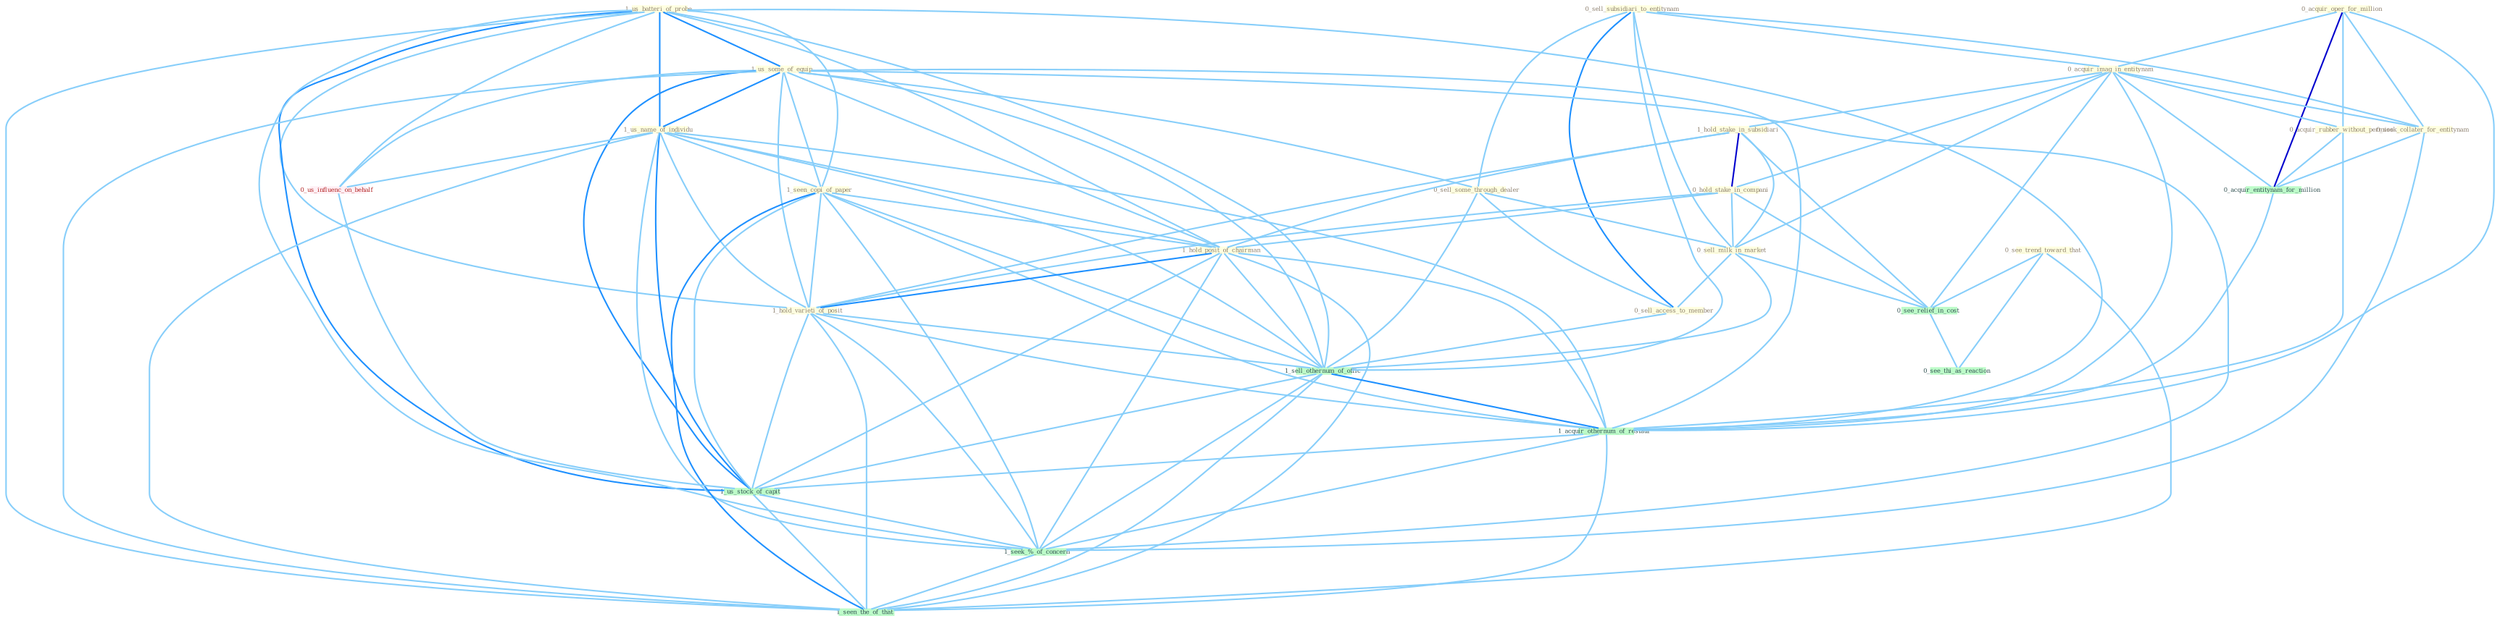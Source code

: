 Graph G{ 
    node
    [shape=polygon,style=filled,width=.5,height=.06,color="#BDFCC9",fixedsize=true,fontsize=4,
    fontcolor="#2f4f4f"];
    {node
    [color="#ffffe0", fontcolor="#8b7d6b"] "0_sell_subsidiari_to_entitynam " "1_us_batteri_of_probe " "1_us_some_of_equip " "0_acquir_oper_for_million " "0_acquir_imag_in_entitynam " "1_us_name_of_individu " "0_seek_collater_for_entitynam " "0_acquir_rubber_without_permiss " "0_see_trend_toward_that " "1_seen_copi_of_paper " "0_sell_some_through_dealer " "1_hold_stake_in_subsidiari " "0_hold_stake_in_compani " "0_sell_milk_in_market " "0_sell_access_to_member " "1_hold_posit_of_chairman " "1_hold_varieti_of_posit "}
{node [color="#fff0f5", fontcolor="#b22222"] "0_us_influenc_on_behalf "}
edge [color="#B0E2FF"];

	"0_sell_subsidiari_to_entitynam " -- "0_acquir_imag_in_entitynam " [w="1", color="#87cefa" ];
	"0_sell_subsidiari_to_entitynam " -- "0_seek_collater_for_entitynam " [w="1", color="#87cefa" ];
	"0_sell_subsidiari_to_entitynam " -- "0_sell_some_through_dealer " [w="1", color="#87cefa" ];
	"0_sell_subsidiari_to_entitynam " -- "0_sell_milk_in_market " [w="1", color="#87cefa" ];
	"0_sell_subsidiari_to_entitynam " -- "0_sell_access_to_member " [w="2", color="#1e90ff" , len=0.8];
	"0_sell_subsidiari_to_entitynam " -- "1_sell_othernum_of_offic " [w="1", color="#87cefa" ];
	"1_us_batteri_of_probe " -- "1_us_some_of_equip " [w="2", color="#1e90ff" , len=0.8];
	"1_us_batteri_of_probe " -- "1_us_name_of_individu " [w="2", color="#1e90ff" , len=0.8];
	"1_us_batteri_of_probe " -- "1_seen_copi_of_paper " [w="1", color="#87cefa" ];
	"1_us_batteri_of_probe " -- "1_hold_posit_of_chairman " [w="1", color="#87cefa" ];
	"1_us_batteri_of_probe " -- "1_hold_varieti_of_posit " [w="1", color="#87cefa" ];
	"1_us_batteri_of_probe " -- "1_sell_othernum_of_offic " [w="1", color="#87cefa" ];
	"1_us_batteri_of_probe " -- "0_us_influenc_on_behalf " [w="1", color="#87cefa" ];
	"1_us_batteri_of_probe " -- "1_acquir_othernum_of_restaur " [w="1", color="#87cefa" ];
	"1_us_batteri_of_probe " -- "1_us_stock_of_capit " [w="2", color="#1e90ff" , len=0.8];
	"1_us_batteri_of_probe " -- "1_seek_%_of_concern " [w="1", color="#87cefa" ];
	"1_us_batteri_of_probe " -- "1_seen_the_of_that " [w="1", color="#87cefa" ];
	"1_us_some_of_equip " -- "1_us_name_of_individu " [w="2", color="#1e90ff" , len=0.8];
	"1_us_some_of_equip " -- "1_seen_copi_of_paper " [w="1", color="#87cefa" ];
	"1_us_some_of_equip " -- "0_sell_some_through_dealer " [w="1", color="#87cefa" ];
	"1_us_some_of_equip " -- "1_hold_posit_of_chairman " [w="1", color="#87cefa" ];
	"1_us_some_of_equip " -- "1_hold_varieti_of_posit " [w="1", color="#87cefa" ];
	"1_us_some_of_equip " -- "1_sell_othernum_of_offic " [w="1", color="#87cefa" ];
	"1_us_some_of_equip " -- "0_us_influenc_on_behalf " [w="1", color="#87cefa" ];
	"1_us_some_of_equip " -- "1_acquir_othernum_of_restaur " [w="1", color="#87cefa" ];
	"1_us_some_of_equip " -- "1_us_stock_of_capit " [w="2", color="#1e90ff" , len=0.8];
	"1_us_some_of_equip " -- "1_seek_%_of_concern " [w="1", color="#87cefa" ];
	"1_us_some_of_equip " -- "1_seen_the_of_that " [w="1", color="#87cefa" ];
	"0_acquir_oper_for_million " -- "0_acquir_imag_in_entitynam " [w="1", color="#87cefa" ];
	"0_acquir_oper_for_million " -- "0_seek_collater_for_entitynam " [w="1", color="#87cefa" ];
	"0_acquir_oper_for_million " -- "0_acquir_rubber_without_permiss " [w="1", color="#87cefa" ];
	"0_acquir_oper_for_million " -- "0_acquir_entitynam_for_million " [w="3", color="#0000cd" , len=0.6];
	"0_acquir_oper_for_million " -- "1_acquir_othernum_of_restaur " [w="1", color="#87cefa" ];
	"0_acquir_imag_in_entitynam " -- "0_seek_collater_for_entitynam " [w="1", color="#87cefa" ];
	"0_acquir_imag_in_entitynam " -- "0_acquir_rubber_without_permiss " [w="1", color="#87cefa" ];
	"0_acquir_imag_in_entitynam " -- "1_hold_stake_in_subsidiari " [w="1", color="#87cefa" ];
	"0_acquir_imag_in_entitynam " -- "0_hold_stake_in_compani " [w="1", color="#87cefa" ];
	"0_acquir_imag_in_entitynam " -- "0_sell_milk_in_market " [w="1", color="#87cefa" ];
	"0_acquir_imag_in_entitynam " -- "0_acquir_entitynam_for_million " [w="1", color="#87cefa" ];
	"0_acquir_imag_in_entitynam " -- "0_see_relief_in_cost " [w="1", color="#87cefa" ];
	"0_acquir_imag_in_entitynam " -- "1_acquir_othernum_of_restaur " [w="1", color="#87cefa" ];
	"1_us_name_of_individu " -- "1_seen_copi_of_paper " [w="1", color="#87cefa" ];
	"1_us_name_of_individu " -- "1_hold_posit_of_chairman " [w="1", color="#87cefa" ];
	"1_us_name_of_individu " -- "1_hold_varieti_of_posit " [w="1", color="#87cefa" ];
	"1_us_name_of_individu " -- "1_sell_othernum_of_offic " [w="1", color="#87cefa" ];
	"1_us_name_of_individu " -- "0_us_influenc_on_behalf " [w="1", color="#87cefa" ];
	"1_us_name_of_individu " -- "1_acquir_othernum_of_restaur " [w="1", color="#87cefa" ];
	"1_us_name_of_individu " -- "1_us_stock_of_capit " [w="2", color="#1e90ff" , len=0.8];
	"1_us_name_of_individu " -- "1_seek_%_of_concern " [w="1", color="#87cefa" ];
	"1_us_name_of_individu " -- "1_seen_the_of_that " [w="1", color="#87cefa" ];
	"0_seek_collater_for_entitynam " -- "0_acquir_entitynam_for_million " [w="1", color="#87cefa" ];
	"0_seek_collater_for_entitynam " -- "1_seek_%_of_concern " [w="1", color="#87cefa" ];
	"0_acquir_rubber_without_permiss " -- "0_acquir_entitynam_for_million " [w="1", color="#87cefa" ];
	"0_acquir_rubber_without_permiss " -- "1_acquir_othernum_of_restaur " [w="1", color="#87cefa" ];
	"0_see_trend_toward_that " -- "0_see_relief_in_cost " [w="1", color="#87cefa" ];
	"0_see_trend_toward_that " -- "0_see_thi_as_reaction " [w="1", color="#87cefa" ];
	"0_see_trend_toward_that " -- "1_seen_the_of_that " [w="1", color="#87cefa" ];
	"1_seen_copi_of_paper " -- "1_hold_posit_of_chairman " [w="1", color="#87cefa" ];
	"1_seen_copi_of_paper " -- "1_hold_varieti_of_posit " [w="1", color="#87cefa" ];
	"1_seen_copi_of_paper " -- "1_sell_othernum_of_offic " [w="1", color="#87cefa" ];
	"1_seen_copi_of_paper " -- "1_acquir_othernum_of_restaur " [w="1", color="#87cefa" ];
	"1_seen_copi_of_paper " -- "1_us_stock_of_capit " [w="1", color="#87cefa" ];
	"1_seen_copi_of_paper " -- "1_seek_%_of_concern " [w="1", color="#87cefa" ];
	"1_seen_copi_of_paper " -- "1_seen_the_of_that " [w="2", color="#1e90ff" , len=0.8];
	"0_sell_some_through_dealer " -- "0_sell_milk_in_market " [w="1", color="#87cefa" ];
	"0_sell_some_through_dealer " -- "0_sell_access_to_member " [w="1", color="#87cefa" ];
	"0_sell_some_through_dealer " -- "1_sell_othernum_of_offic " [w="1", color="#87cefa" ];
	"1_hold_stake_in_subsidiari " -- "0_hold_stake_in_compani " [w="3", color="#0000cd" , len=0.6];
	"1_hold_stake_in_subsidiari " -- "0_sell_milk_in_market " [w="1", color="#87cefa" ];
	"1_hold_stake_in_subsidiari " -- "1_hold_posit_of_chairman " [w="1", color="#87cefa" ];
	"1_hold_stake_in_subsidiari " -- "1_hold_varieti_of_posit " [w="1", color="#87cefa" ];
	"1_hold_stake_in_subsidiari " -- "0_see_relief_in_cost " [w="1", color="#87cefa" ];
	"0_hold_stake_in_compani " -- "0_sell_milk_in_market " [w="1", color="#87cefa" ];
	"0_hold_stake_in_compani " -- "1_hold_posit_of_chairman " [w="1", color="#87cefa" ];
	"0_hold_stake_in_compani " -- "1_hold_varieti_of_posit " [w="1", color="#87cefa" ];
	"0_hold_stake_in_compani " -- "0_see_relief_in_cost " [w="1", color="#87cefa" ];
	"0_sell_milk_in_market " -- "0_sell_access_to_member " [w="1", color="#87cefa" ];
	"0_sell_milk_in_market " -- "1_sell_othernum_of_offic " [w="1", color="#87cefa" ];
	"0_sell_milk_in_market " -- "0_see_relief_in_cost " [w="1", color="#87cefa" ];
	"0_sell_access_to_member " -- "1_sell_othernum_of_offic " [w="1", color="#87cefa" ];
	"1_hold_posit_of_chairman " -- "1_hold_varieti_of_posit " [w="2", color="#1e90ff" , len=0.8];
	"1_hold_posit_of_chairman " -- "1_sell_othernum_of_offic " [w="1", color="#87cefa" ];
	"1_hold_posit_of_chairman " -- "1_acquir_othernum_of_restaur " [w="1", color="#87cefa" ];
	"1_hold_posit_of_chairman " -- "1_us_stock_of_capit " [w="1", color="#87cefa" ];
	"1_hold_posit_of_chairman " -- "1_seek_%_of_concern " [w="1", color="#87cefa" ];
	"1_hold_posit_of_chairman " -- "1_seen_the_of_that " [w="1", color="#87cefa" ];
	"1_hold_varieti_of_posit " -- "1_sell_othernum_of_offic " [w="1", color="#87cefa" ];
	"1_hold_varieti_of_posit " -- "1_acquir_othernum_of_restaur " [w="1", color="#87cefa" ];
	"1_hold_varieti_of_posit " -- "1_us_stock_of_capit " [w="1", color="#87cefa" ];
	"1_hold_varieti_of_posit " -- "1_seek_%_of_concern " [w="1", color="#87cefa" ];
	"1_hold_varieti_of_posit " -- "1_seen_the_of_that " [w="1", color="#87cefa" ];
	"0_acquir_entitynam_for_million " -- "1_acquir_othernum_of_restaur " [w="1", color="#87cefa" ];
	"1_sell_othernum_of_offic " -- "1_acquir_othernum_of_restaur " [w="2", color="#1e90ff" , len=0.8];
	"1_sell_othernum_of_offic " -- "1_us_stock_of_capit " [w="1", color="#87cefa" ];
	"1_sell_othernum_of_offic " -- "1_seek_%_of_concern " [w="1", color="#87cefa" ];
	"1_sell_othernum_of_offic " -- "1_seen_the_of_that " [w="1", color="#87cefa" ];
	"0_us_influenc_on_behalf " -- "1_us_stock_of_capit " [w="1", color="#87cefa" ];
	"0_see_relief_in_cost " -- "0_see_thi_as_reaction " [w="1", color="#87cefa" ];
	"1_acquir_othernum_of_restaur " -- "1_us_stock_of_capit " [w="1", color="#87cefa" ];
	"1_acquir_othernum_of_restaur " -- "1_seek_%_of_concern " [w="1", color="#87cefa" ];
	"1_acquir_othernum_of_restaur " -- "1_seen_the_of_that " [w="1", color="#87cefa" ];
	"1_us_stock_of_capit " -- "1_seek_%_of_concern " [w="1", color="#87cefa" ];
	"1_us_stock_of_capit " -- "1_seen_the_of_that " [w="1", color="#87cefa" ];
	"1_seek_%_of_concern " -- "1_seen_the_of_that " [w="1", color="#87cefa" ];
}
